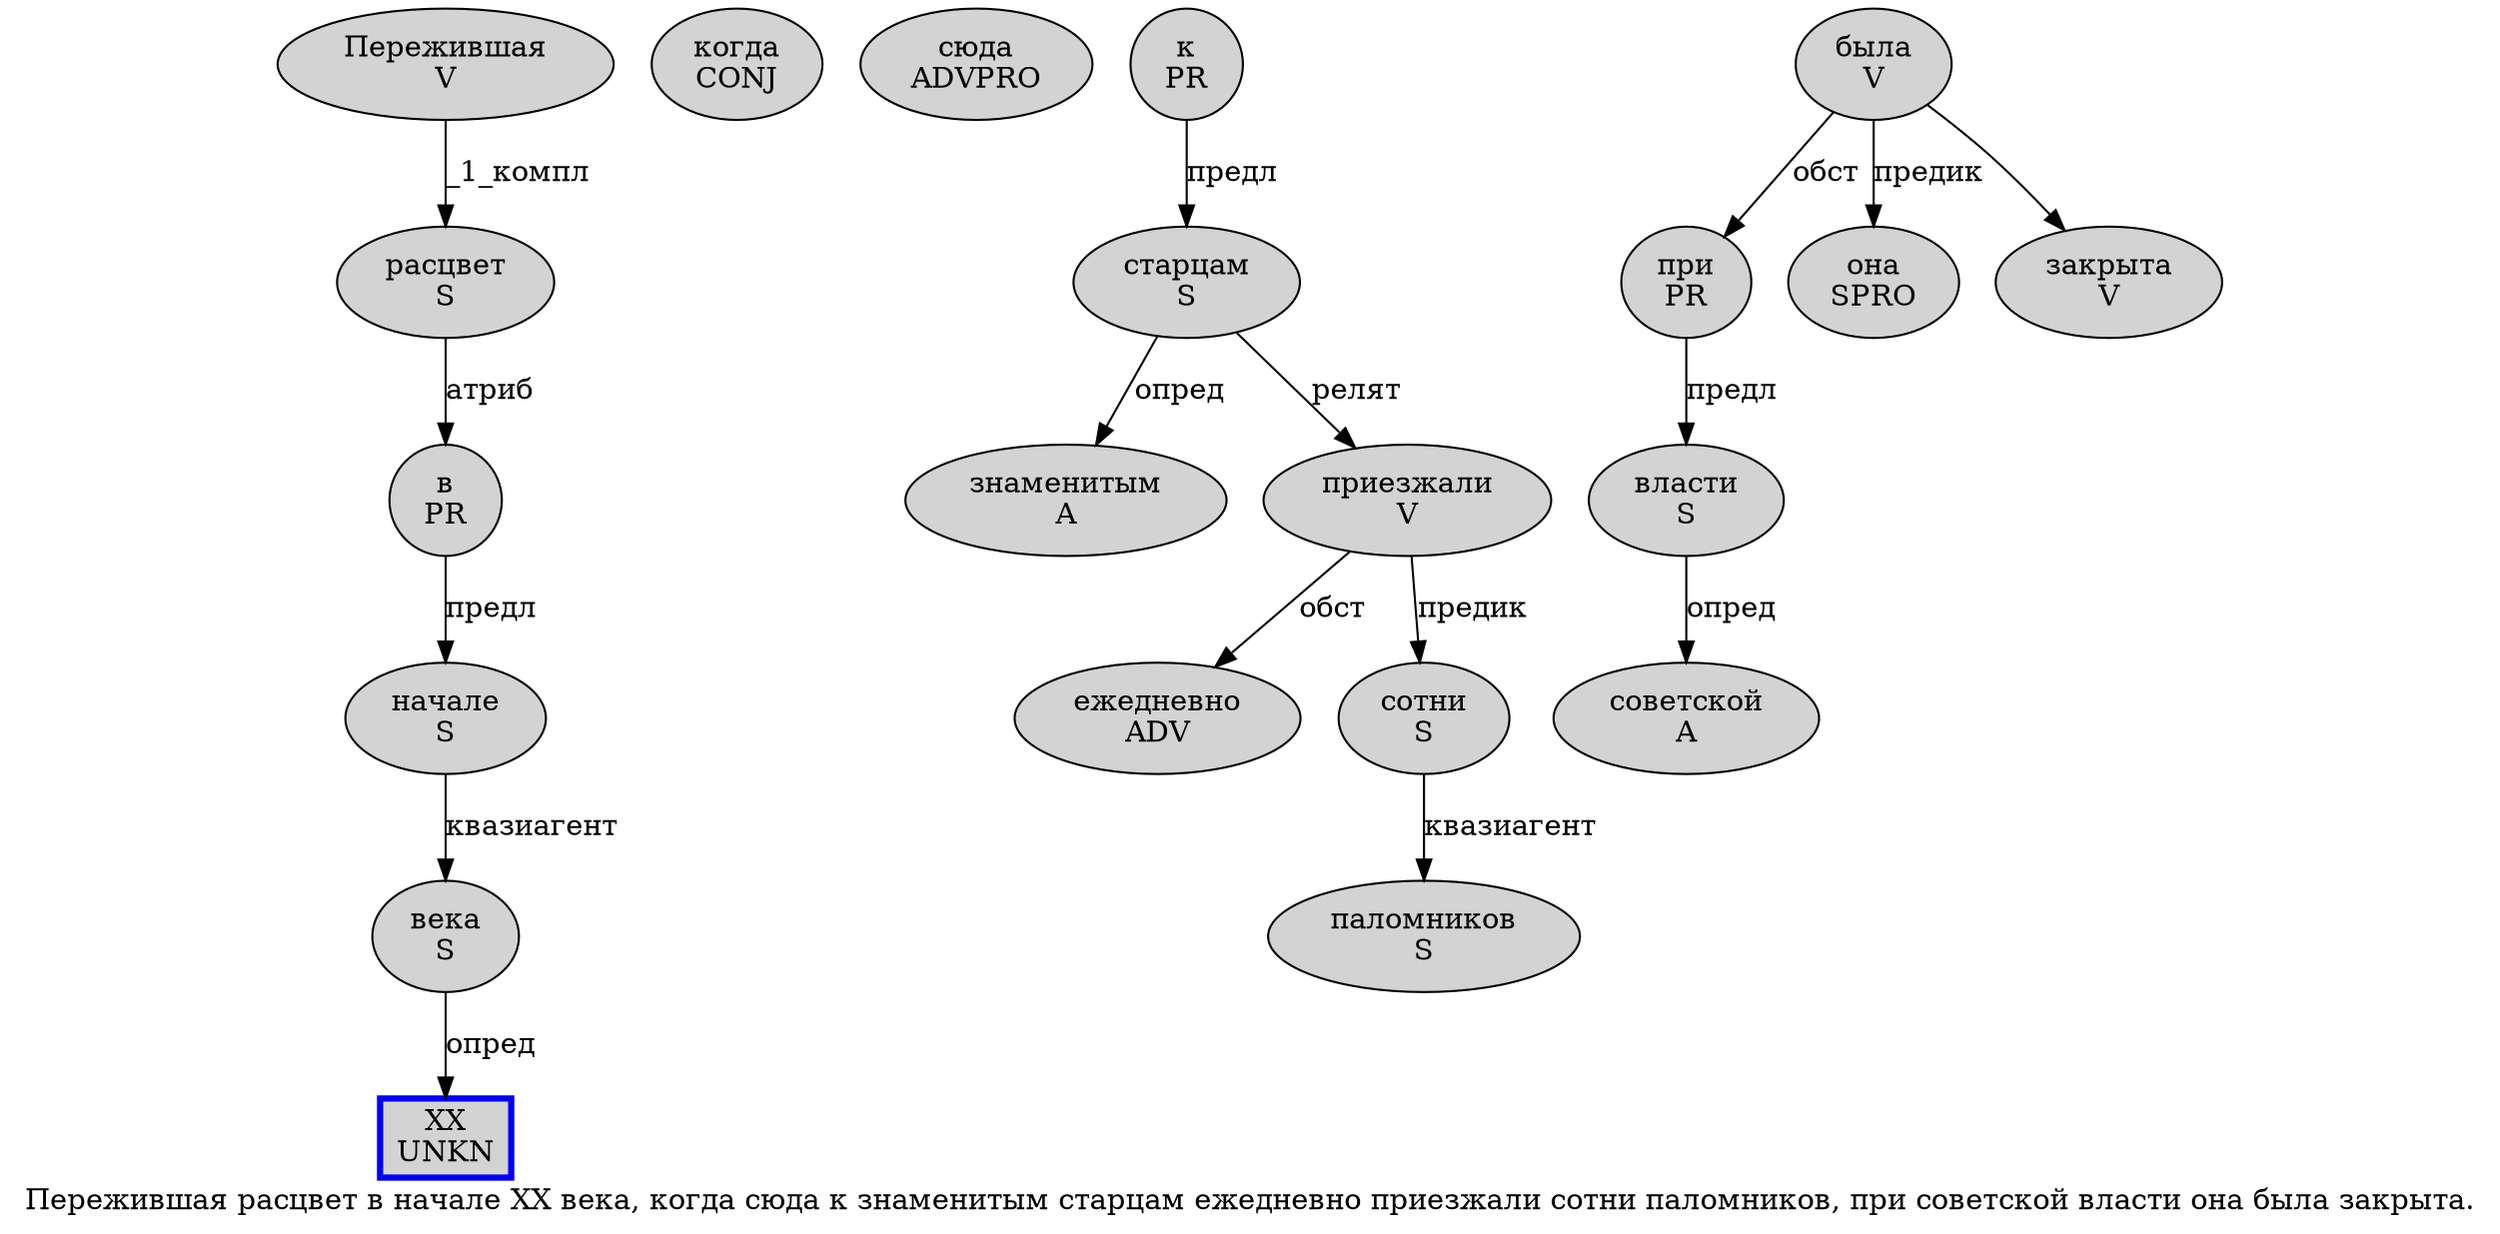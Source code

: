 digraph SENTENCE_808 {
	graph [label="Пережившая расцвет в начале ХХ века, когда сюда к знаменитым старцам ежедневно приезжали сотни паломников, при советской власти она была закрыта."]
	node [style=filled]
		0 [label="Пережившая
V" color="" fillcolor=lightgray penwidth=1 shape=ellipse]
		1 [label="расцвет
S" color="" fillcolor=lightgray penwidth=1 shape=ellipse]
		2 [label="в
PR" color="" fillcolor=lightgray penwidth=1 shape=ellipse]
		3 [label="начале
S" color="" fillcolor=lightgray penwidth=1 shape=ellipse]
		4 [label="ХХ
UNKN" color=blue fillcolor=lightgray penwidth=3 shape=box]
		5 [label="века
S" color="" fillcolor=lightgray penwidth=1 shape=ellipse]
		7 [label="когда
CONJ" color="" fillcolor=lightgray penwidth=1 shape=ellipse]
		8 [label="сюда
ADVPRO" color="" fillcolor=lightgray penwidth=1 shape=ellipse]
		9 [label="к
PR" color="" fillcolor=lightgray penwidth=1 shape=ellipse]
		10 [label="знаменитым
A" color="" fillcolor=lightgray penwidth=1 shape=ellipse]
		11 [label="старцам
S" color="" fillcolor=lightgray penwidth=1 shape=ellipse]
		12 [label="ежедневно
ADV" color="" fillcolor=lightgray penwidth=1 shape=ellipse]
		13 [label="приезжали
V" color="" fillcolor=lightgray penwidth=1 shape=ellipse]
		14 [label="сотни
S" color="" fillcolor=lightgray penwidth=1 shape=ellipse]
		15 [label="паломников
S" color="" fillcolor=lightgray penwidth=1 shape=ellipse]
		17 [label="при
PR" color="" fillcolor=lightgray penwidth=1 shape=ellipse]
		18 [label="советской
A" color="" fillcolor=lightgray penwidth=1 shape=ellipse]
		19 [label="власти
S" color="" fillcolor=lightgray penwidth=1 shape=ellipse]
		20 [label="она
SPRO" color="" fillcolor=lightgray penwidth=1 shape=ellipse]
		21 [label="была
V" color="" fillcolor=lightgray penwidth=1 shape=ellipse]
		22 [label="закрыта
V" color="" fillcolor=lightgray penwidth=1 shape=ellipse]
			5 -> 4 [label="опред"]
			1 -> 2 [label="атриб"]
			2 -> 3 [label="предл"]
			13 -> 12 [label="обст"]
			13 -> 14 [label="предик"]
			17 -> 19 [label="предл"]
			19 -> 18 [label="опред"]
			3 -> 5 [label="квазиагент"]
			11 -> 10 [label="опред"]
			11 -> 13 [label="релят"]
			21 -> 17 [label="обст"]
			21 -> 20 [label="предик"]
			21 -> 22
			14 -> 15 [label="квазиагент"]
			9 -> 11 [label="предл"]
			0 -> 1 [label="_1_компл"]
}